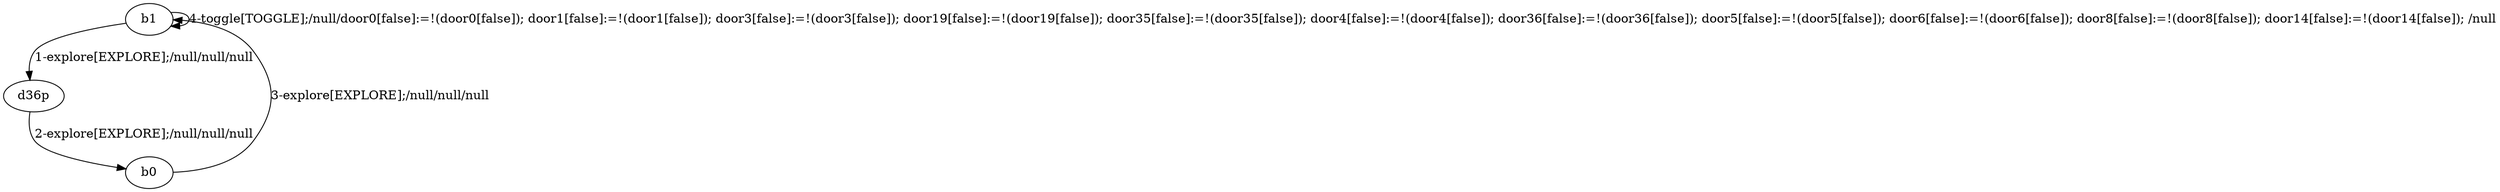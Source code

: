 # Total number of goals covered by this test: 1
# b0 --> b1

digraph g {
"b1" -> "d36p" [label = "1-explore[EXPLORE];/null/null/null"];
"d36p" -> "b0" [label = "2-explore[EXPLORE];/null/null/null"];
"b0" -> "b1" [label = "3-explore[EXPLORE];/null/null/null"];
"b1" -> "b1" [label = "4-toggle[TOGGLE];/null/door0[false]:=!(door0[false]); door1[false]:=!(door1[false]); door3[false]:=!(door3[false]); door19[false]:=!(door19[false]); door35[false]:=!(door35[false]); door4[false]:=!(door4[false]); door36[false]:=!(door36[false]); door5[false]:=!(door5[false]); door6[false]:=!(door6[false]); door8[false]:=!(door8[false]); door14[false]:=!(door14[false]); /null"];
}